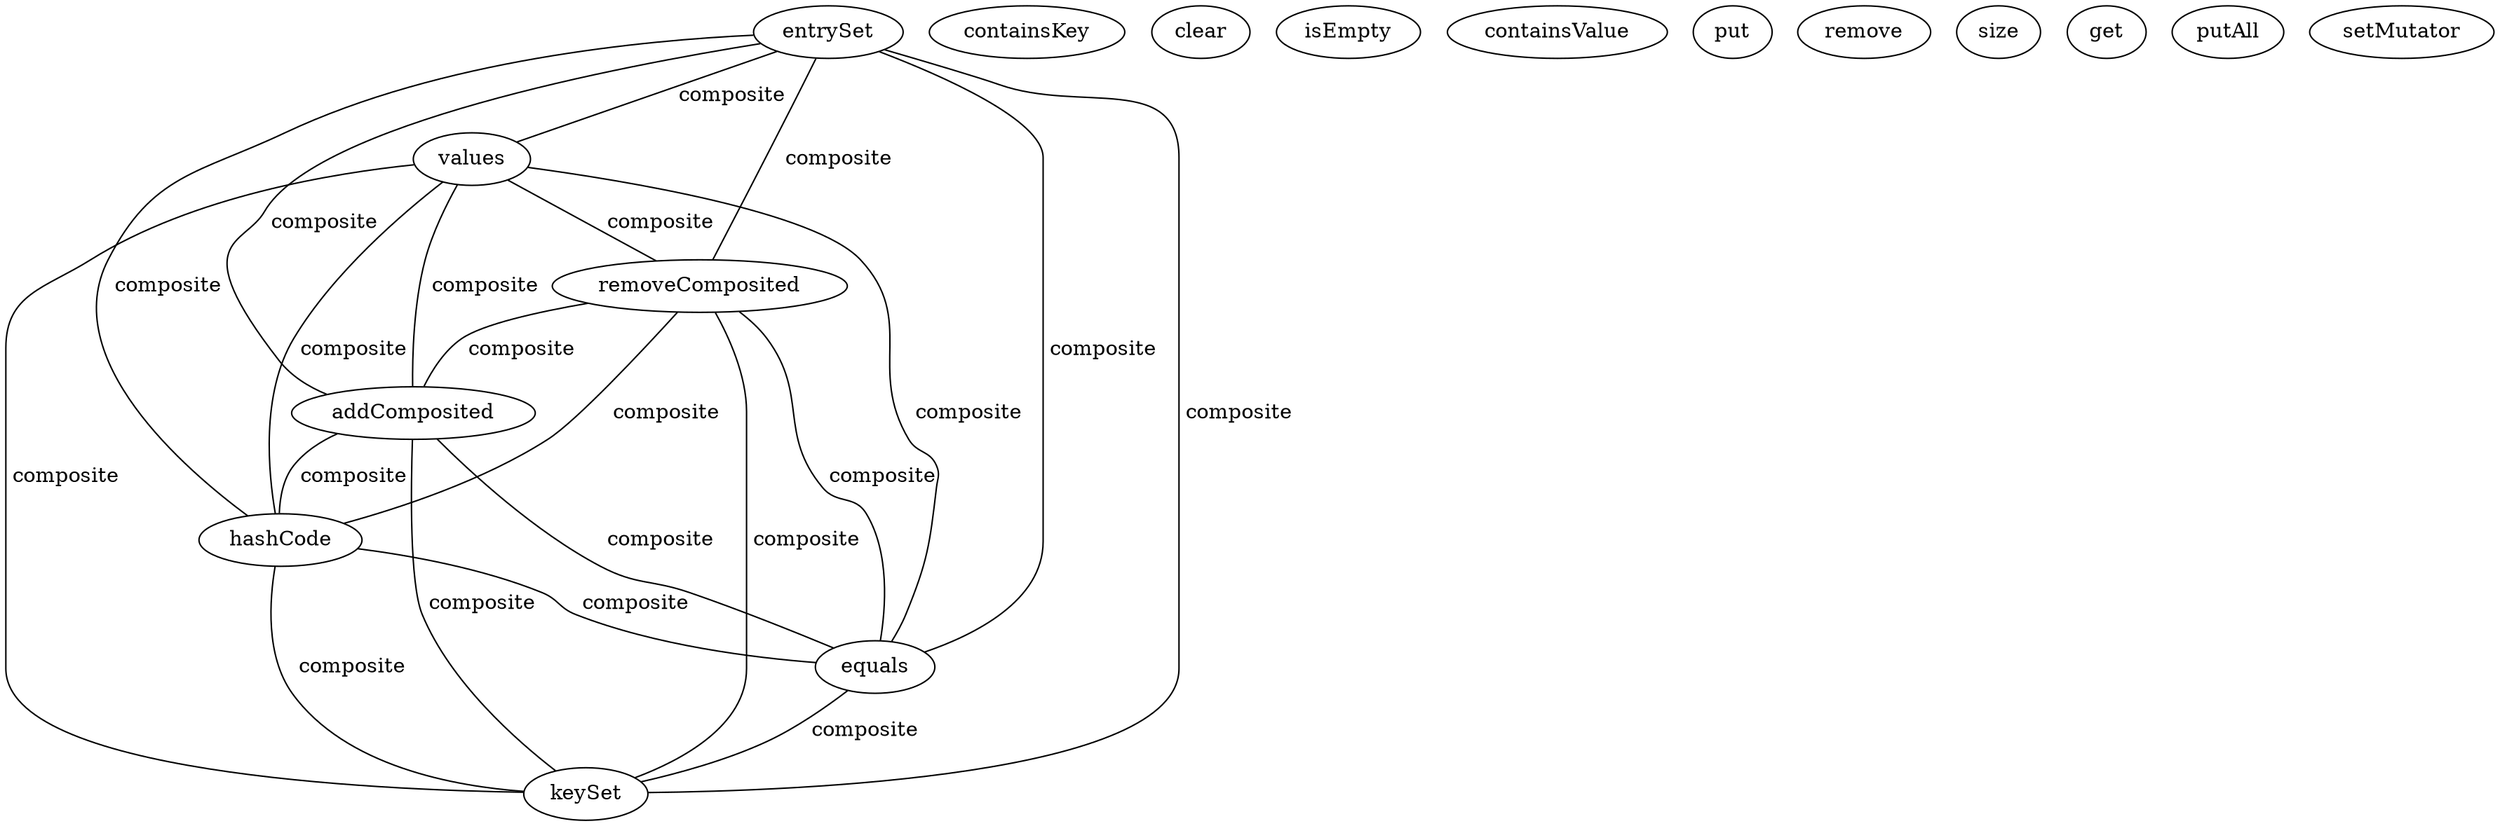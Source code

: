 digraph G {
entrySet;
containsKey;
values;
clear;
isEmpty;
removeComposited;
containsValue;
put;
remove;
addComposited;
size;
hashCode;
get;
putAll;
equals;
setMutator;
keySet;
addComposited -> hashCode [label=" composite", dir=none];
addComposited -> equals [label=" composite", dir=none];
addComposited -> keySet [label=" composite", dir=none];
entrySet -> addComposited [label=" composite", dir=none];
entrySet -> hashCode [label=" composite", dir=none];
entrySet -> values [label=" composite", dir=none];
entrySet -> equals [label=" composite", dir=none];
entrySet -> keySet [label=" composite", dir=none];
entrySet -> removeComposited [label=" composite", dir=none];
hashCode -> equals [label=" composite", dir=none];
hashCode -> keySet [label=" composite", dir=none];
values -> addComposited [label=" composite", dir=none];
values -> hashCode [label=" composite", dir=none];
values -> equals [label=" composite", dir=none];
values -> keySet [label=" composite", dir=none];
values -> removeComposited [label=" composite", dir=none];
equals -> keySet [label=" composite", dir=none];
removeComposited -> addComposited [label=" composite", dir=none];
removeComposited -> hashCode [label=" composite", dir=none];
removeComposited -> equals [label=" composite", dir=none];
removeComposited -> keySet [label=" composite", dir=none];
}